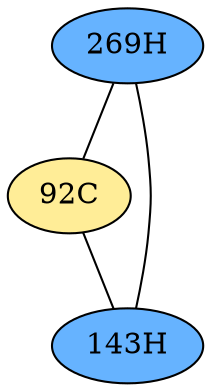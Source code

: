 // The Round Table
graph {
	"269H" [fillcolor="#66B3FF" style=radial]
	"92C" [fillcolor="#FFED97" style=radial]
	"269H" -- "92C" [penwidth=1]
	"269H" [fillcolor="#66B3FF" style=radial]
	"143H" [fillcolor="#66B3FF" style=radial]
	"269H" -- "143H" [penwidth=1]
	"92C" [fillcolor="#FFED97" style=radial]
	"143H" [fillcolor="#66B3FF" style=radial]
	"92C" -- "143H" [penwidth=1]
}

